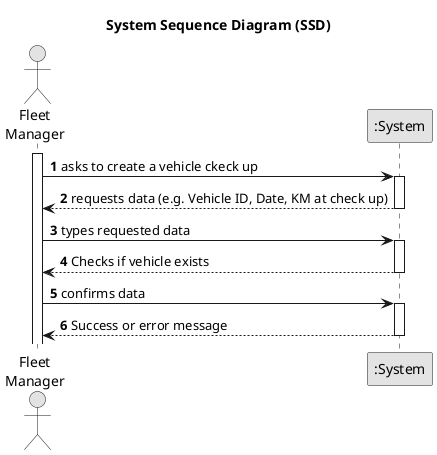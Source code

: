 @startuml
skinparam monochrome true
skinparam packageStyle rectangle
skinparam shadowing false

title System Sequence Diagram (SSD)

autonumber

actor "Fleet\nManager" as Employee
participant ":System" as System

activate Employee

    Employee -> System : asks to create a vehicle ckeck up
    activate System

        System --> Employee : requests data (e.g. Vehicle ID, Date, KM at check up)
    deactivate System

    Employee -> System : types requested data
    activate System

        System --> Employee : Checks if vehicle exists
    deactivate System

    Employee -> System : confirms data
    activate System

        System --> Employee : Success or error message
    deactivate System

@enduml